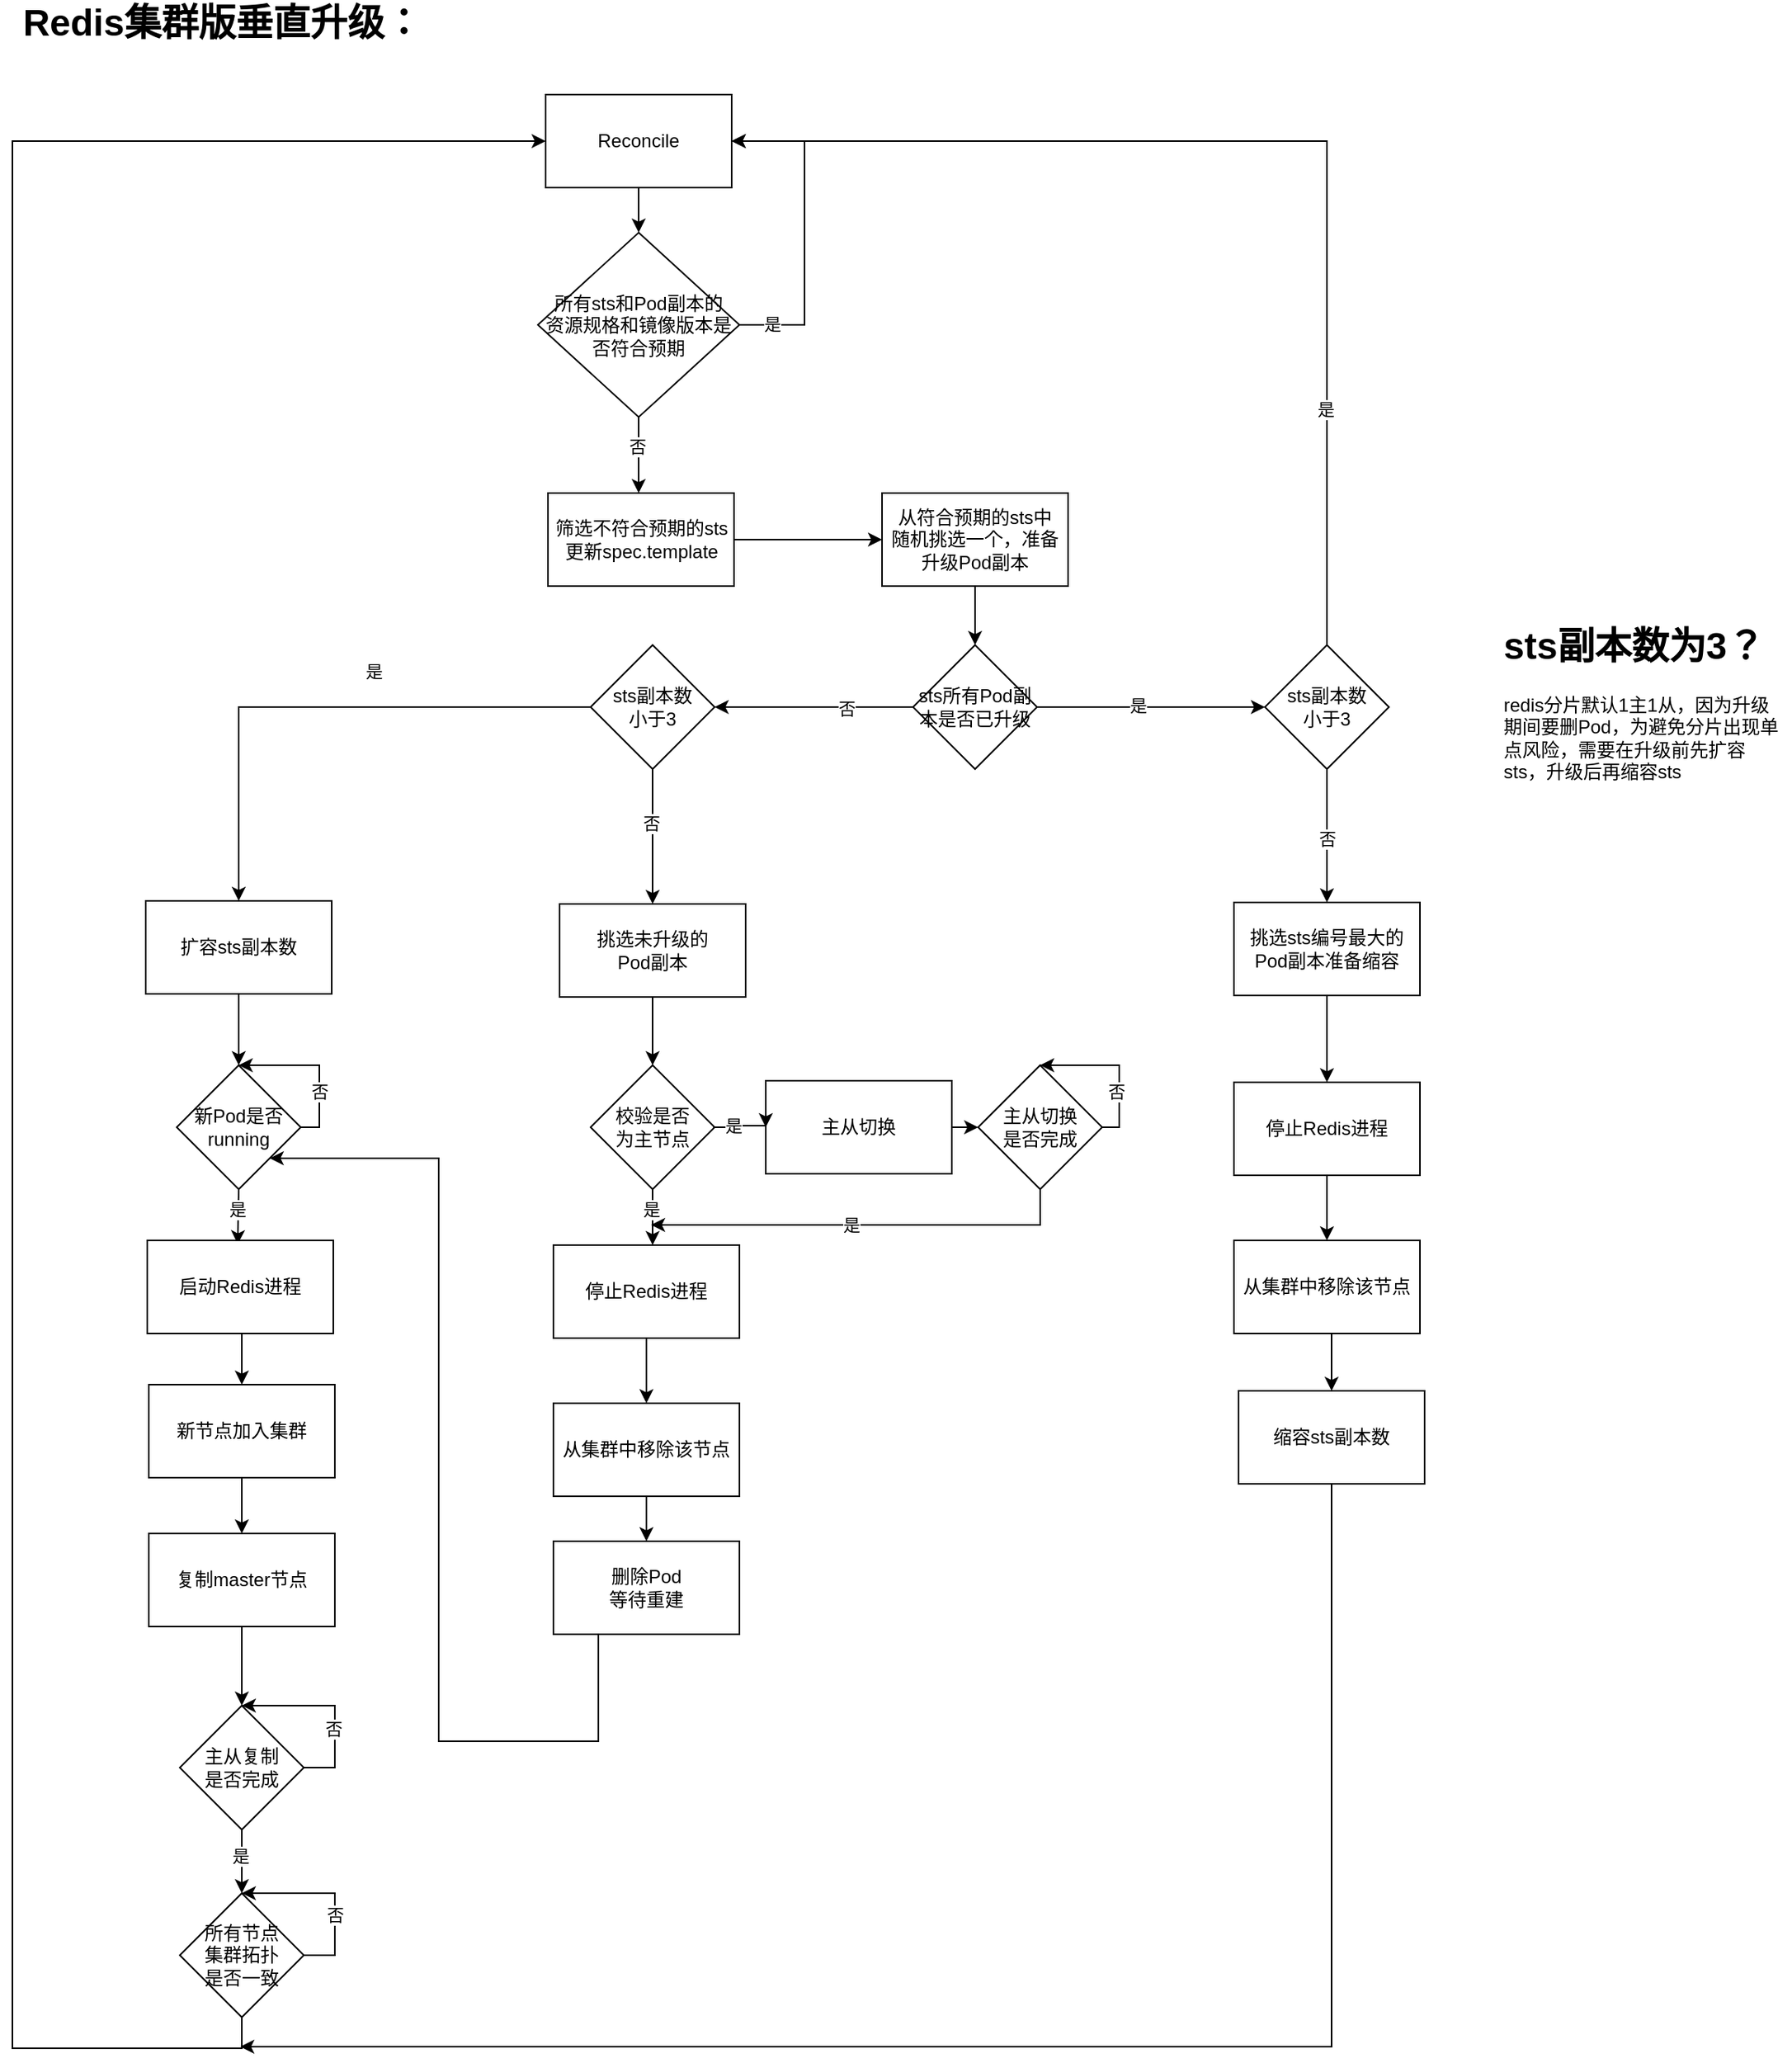 <mxfile version="21.7.5" type="github">
  <diagram id="rYdwiMb5jvszhZctyrXV" name="第 1 页">
    <mxGraphModel dx="2308" dy="1696" grid="0" gridSize="10" guides="1" tooltips="1" connect="1" arrows="1" fold="1" page="0" pageScale="1" pageWidth="1920" pageHeight="1200" math="0" shadow="0">
      <root>
        <mxCell id="0" />
        <mxCell id="1" parent="0" />
        <mxCell id="zc3PDM--odiP0PYMRJm5-90" style="edgeStyle=orthogonalEdgeStyle;rounded=0;orthogonalLoop=1;jettySize=auto;html=1;exitX=0.5;exitY=1;exitDx=0;exitDy=0;" edge="1" parent="1" source="H4AHmsklHaAgQYHNetgv-2" target="zc3PDM--odiP0PYMRJm5-74">
          <mxGeometry relative="1" as="geometry" />
        </mxCell>
        <mxCell id="H4AHmsklHaAgQYHNetgv-2" value="Reconcile" style="rounded=0;whiteSpace=wrap;html=1;" parent="1" vertex="1">
          <mxGeometry x="134" y="-27" width="120" height="60" as="geometry" />
        </mxCell>
        <mxCell id="H4AHmsklHaAgQYHNetgv-16" value="&lt;b style=&quot;font-size: 24px;&quot;&gt;Redis集群版垂直升级：&lt;/b&gt;" style="text;html=1;strokeColor=none;fillColor=none;align=center;verticalAlign=middle;whiteSpace=wrap;rounded=0;fontSize=24;" parent="1" vertex="1">
          <mxGeometry x="-208" y="-88" width="267" height="30" as="geometry" />
        </mxCell>
        <mxCell id="zc3PDM--odiP0PYMRJm5-89" style="edgeStyle=orthogonalEdgeStyle;rounded=0;orthogonalLoop=1;jettySize=auto;html=1;exitX=1;exitY=0.5;exitDx=0;exitDy=0;entryX=0;entryY=0.5;entryDx=0;entryDy=0;" edge="1" parent="1" source="wjV-2MAntqy5bPziTcna-1" target="zc3PDM--odiP0PYMRJm5-86">
          <mxGeometry relative="1" as="geometry" />
        </mxCell>
        <mxCell id="wjV-2MAntqy5bPziTcna-1" value="筛选不符合预期的sts更新spec.template" style="rounded=0;whiteSpace=wrap;html=1;" parent="1" vertex="1">
          <mxGeometry x="135.5" y="230" width="120" height="60" as="geometry" />
        </mxCell>
        <mxCell id="zc3PDM--odiP0PYMRJm5-50" style="edgeStyle=orthogonalEdgeStyle;rounded=0;orthogonalLoop=1;jettySize=auto;html=1;exitX=0;exitY=0.5;exitDx=0;exitDy=0;" edge="1" parent="1" source="zc3PDM--odiP0PYMRJm5-105" target="wjV-2MAntqy5bPziTcna-4">
          <mxGeometry relative="1" as="geometry">
            <mxPoint x="103" y="470" as="sourcePoint" />
            <mxPoint x="104" y="507" as="targetPoint" />
            <Array as="points">
              <mxPoint x="-64" y="368" />
            </Array>
          </mxGeometry>
        </mxCell>
        <mxCell id="zc3PDM--odiP0PYMRJm5-54" value="是" style="edgeLabel;html=1;align=center;verticalAlign=middle;resizable=0;points=[];" vertex="1" connectable="0" parent="zc3PDM--odiP0PYMRJm5-50">
          <mxGeometry x="0.018" y="3" relative="1" as="geometry">
            <mxPoint x="39" y="-26" as="offset" />
          </mxGeometry>
        </mxCell>
        <mxCell id="zc3PDM--odiP0PYMRJm5-102" style="edgeStyle=orthogonalEdgeStyle;rounded=0;orthogonalLoop=1;jettySize=auto;html=1;exitX=0.5;exitY=1;exitDx=0;exitDy=0;entryX=0.5;entryY=0;entryDx=0;entryDy=0;" edge="1" parent="1" source="zc3PDM--odiP0PYMRJm5-105" target="zc3PDM--odiP0PYMRJm5-6">
          <mxGeometry relative="1" as="geometry">
            <mxPoint x="451" y="486" as="sourcePoint" />
            <Array as="points">
              <mxPoint x="203" y="408" />
            </Array>
          </mxGeometry>
        </mxCell>
        <mxCell id="zc3PDM--odiP0PYMRJm5-103" value="否" style="edgeLabel;html=1;align=center;verticalAlign=middle;resizable=0;points=[];" vertex="1" connectable="0" parent="zc3PDM--odiP0PYMRJm5-102">
          <mxGeometry x="-0.211" y="-1" relative="1" as="geometry">
            <mxPoint as="offset" />
          </mxGeometry>
        </mxCell>
        <mxCell id="zc3PDM--odiP0PYMRJm5-49" style="edgeStyle=orthogonalEdgeStyle;rounded=0;orthogonalLoop=1;jettySize=auto;html=1;exitX=0.5;exitY=1;exitDx=0;exitDy=0;entryX=0.5;entryY=0;entryDx=0;entryDy=0;" edge="1" parent="1" source="wjV-2MAntqy5bPziTcna-4" target="wjV-2MAntqy5bPziTcna-6">
          <mxGeometry relative="1" as="geometry" />
        </mxCell>
        <mxCell id="wjV-2MAntqy5bPziTcna-4" value="扩容sts副本数" style="rounded=0;whiteSpace=wrap;html=1;" parent="1" vertex="1">
          <mxGeometry x="-124" y="493" width="120" height="60" as="geometry" />
        </mxCell>
        <mxCell id="zc3PDM--odiP0PYMRJm5-37" style="edgeStyle=orthogonalEdgeStyle;rounded=0;orthogonalLoop=1;jettySize=auto;html=1;exitX=0.5;exitY=1;exitDx=0;exitDy=0;entryX=0.428;entryY=0.04;entryDx=0;entryDy=0;entryPerimeter=0;" edge="1" parent="1" source="wjV-2MAntqy5bPziTcna-6">
          <mxGeometry relative="1" as="geometry">
            <mxPoint x="-57" y="679" as="sourcePoint" />
            <mxPoint x="-64.64" y="714.4" as="targetPoint" />
          </mxGeometry>
        </mxCell>
        <mxCell id="zc3PDM--odiP0PYMRJm5-45" value="是" style="edgeLabel;html=1;align=center;verticalAlign=middle;resizable=0;points=[];" vertex="1" connectable="0" parent="zc3PDM--odiP0PYMRJm5-37">
          <mxGeometry x="-0.509" y="-2" relative="1" as="geometry">
            <mxPoint x="1" y="4" as="offset" />
          </mxGeometry>
        </mxCell>
        <mxCell id="wjV-2MAntqy5bPziTcna-6" value="新Pod是否running" style="rhombus;whiteSpace=wrap;html=1;" parent="1" vertex="1">
          <mxGeometry x="-104" y="599" width="80" height="80" as="geometry" />
        </mxCell>
        <mxCell id="wjV-2MAntqy5bPziTcna-9" style="edgeStyle=orthogonalEdgeStyle;rounded=0;orthogonalLoop=1;jettySize=auto;html=1;exitX=1;exitY=0.5;exitDx=0;exitDy=0;entryX=0.5;entryY=0;entryDx=0;entryDy=0;" parent="1" source="wjV-2MAntqy5bPziTcna-6" target="wjV-2MAntqy5bPziTcna-6" edge="1">
          <mxGeometry relative="1" as="geometry">
            <Array as="points">
              <mxPoint x="-12" y="639" />
              <mxPoint x="-12" y="599" />
            </Array>
          </mxGeometry>
        </mxCell>
        <mxCell id="zc3PDM--odiP0PYMRJm5-44" value="否" style="edgeLabel;html=1;align=center;verticalAlign=middle;resizable=0;points=[];" vertex="1" connectable="0" parent="wjV-2MAntqy5bPziTcna-9">
          <mxGeometry x="-0.329" relative="1" as="geometry">
            <mxPoint as="offset" />
          </mxGeometry>
        </mxCell>
        <mxCell id="zc3PDM--odiP0PYMRJm5-38" style="edgeStyle=orthogonalEdgeStyle;rounded=0;orthogonalLoop=1;jettySize=auto;html=1;exitX=0.5;exitY=1;exitDx=0;exitDy=0;entryX=0.5;entryY=0;entryDx=0;entryDy=0;" edge="1" parent="1" source="wjV-2MAntqy5bPziTcna-10" target="wjV-2MAntqy5bPziTcna-11">
          <mxGeometry relative="1" as="geometry" />
        </mxCell>
        <mxCell id="wjV-2MAntqy5bPziTcna-10" value="启动Redis进程" style="rounded=0;whiteSpace=wrap;html=1;" parent="1" vertex="1">
          <mxGeometry x="-123" y="712" width="120" height="60" as="geometry" />
        </mxCell>
        <mxCell id="zc3PDM--odiP0PYMRJm5-39" style="edgeStyle=orthogonalEdgeStyle;rounded=0;orthogonalLoop=1;jettySize=auto;html=1;exitX=0.5;exitY=1;exitDx=0;exitDy=0;entryX=0.5;entryY=0;entryDx=0;entryDy=0;" edge="1" parent="1" source="wjV-2MAntqy5bPziTcna-11" target="zc3PDM--odiP0PYMRJm5-18">
          <mxGeometry relative="1" as="geometry" />
        </mxCell>
        <mxCell id="wjV-2MAntqy5bPziTcna-11" value="新节点加入集群" style="rounded=0;whiteSpace=wrap;html=1;" parent="1" vertex="1">
          <mxGeometry x="-122" y="805" width="120" height="60" as="geometry" />
        </mxCell>
        <mxCell id="zc3PDM--odiP0PYMRJm5-56" style="edgeStyle=orthogonalEdgeStyle;rounded=0;orthogonalLoop=1;jettySize=auto;html=1;exitX=0.5;exitY=1;exitDx=0;exitDy=0;entryX=0.5;entryY=0;entryDx=0;entryDy=0;" edge="1" parent="1" source="zc3PDM--odiP0PYMRJm5-97" target="zc3PDM--odiP0PYMRJm5-2">
          <mxGeometry relative="1" as="geometry">
            <mxPoint x="637" y="526.0" as="sourcePoint" />
          </mxGeometry>
        </mxCell>
        <mxCell id="zc3PDM--odiP0PYMRJm5-63" value="否" style="edgeLabel;html=1;align=center;verticalAlign=middle;resizable=0;points=[];" vertex="1" connectable="0" parent="zc3PDM--odiP0PYMRJm5-56">
          <mxGeometry x="-0.514" y="2" relative="1" as="geometry">
            <mxPoint x="-2" y="24" as="offset" />
          </mxGeometry>
        </mxCell>
        <mxCell id="zc3PDM--odiP0PYMRJm5-57" style="edgeStyle=orthogonalEdgeStyle;rounded=0;orthogonalLoop=1;jettySize=auto;html=1;exitX=0.5;exitY=1;exitDx=0;exitDy=0;entryX=0.5;entryY=0;entryDx=0;entryDy=0;" edge="1" parent="1" source="zc3PDM--odiP0PYMRJm5-2" target="zc3PDM--odiP0PYMRJm5-3">
          <mxGeometry relative="1" as="geometry" />
        </mxCell>
        <mxCell id="zc3PDM--odiP0PYMRJm5-2" value="挑选sts编号最大的Pod副本准备缩容" style="rounded=0;whiteSpace=wrap;html=1;" vertex="1" parent="1">
          <mxGeometry x="578" y="494" width="120" height="60" as="geometry" />
        </mxCell>
        <mxCell id="zc3PDM--odiP0PYMRJm5-58" style="edgeStyle=orthogonalEdgeStyle;rounded=0;orthogonalLoop=1;jettySize=auto;html=1;exitX=0.5;exitY=1;exitDx=0;exitDy=0;" edge="1" parent="1" source="zc3PDM--odiP0PYMRJm5-3" target="zc3PDM--odiP0PYMRJm5-4">
          <mxGeometry relative="1" as="geometry" />
        </mxCell>
        <mxCell id="zc3PDM--odiP0PYMRJm5-3" value="停止Redis进程" style="rounded=0;whiteSpace=wrap;html=1;" vertex="1" parent="1">
          <mxGeometry x="578" y="610" width="120" height="60" as="geometry" />
        </mxCell>
        <mxCell id="zc3PDM--odiP0PYMRJm5-59" style="edgeStyle=orthogonalEdgeStyle;rounded=0;orthogonalLoop=1;jettySize=auto;html=1;exitX=0.5;exitY=1;exitDx=0;exitDy=0;entryX=0.5;entryY=0;entryDx=0;entryDy=0;" edge="1" parent="1" source="zc3PDM--odiP0PYMRJm5-4" target="zc3PDM--odiP0PYMRJm5-5">
          <mxGeometry relative="1" as="geometry" />
        </mxCell>
        <mxCell id="zc3PDM--odiP0PYMRJm5-4" value="从集群中移除该节点" style="rounded=0;whiteSpace=wrap;html=1;" vertex="1" parent="1">
          <mxGeometry x="578" y="712" width="120" height="60" as="geometry" />
        </mxCell>
        <mxCell id="zc3PDM--odiP0PYMRJm5-73" style="edgeStyle=orthogonalEdgeStyle;rounded=0;orthogonalLoop=1;jettySize=auto;html=1;exitX=0.5;exitY=1;exitDx=0;exitDy=0;" edge="1" parent="1" source="zc3PDM--odiP0PYMRJm5-5">
          <mxGeometry relative="1" as="geometry">
            <mxPoint x="-63" y="1232" as="targetPoint" />
            <Array as="points">
              <mxPoint x="641" y="1232" />
            </Array>
          </mxGeometry>
        </mxCell>
        <mxCell id="zc3PDM--odiP0PYMRJm5-5" value="缩容sts副本数" style="rounded=0;whiteSpace=wrap;html=1;" vertex="1" parent="1">
          <mxGeometry x="581" y="809" width="120" height="60" as="geometry" />
        </mxCell>
        <mxCell id="zc3PDM--odiP0PYMRJm5-62" style="edgeStyle=orthogonalEdgeStyle;rounded=0;orthogonalLoop=1;jettySize=auto;html=1;exitX=0.5;exitY=1;exitDx=0;exitDy=0;entryX=0.5;entryY=0;entryDx=0;entryDy=0;" edge="1" parent="1" source="zc3PDM--odiP0PYMRJm5-6" target="zc3PDM--odiP0PYMRJm5-30">
          <mxGeometry relative="1" as="geometry" />
        </mxCell>
        <mxCell id="zc3PDM--odiP0PYMRJm5-6" value="挑选未升级的&lt;br&gt;Pod副本" style="rounded=0;whiteSpace=wrap;html=1;" vertex="1" parent="1">
          <mxGeometry x="143" y="495" width="120" height="60" as="geometry" />
        </mxCell>
        <mxCell id="zc3PDM--odiP0PYMRJm5-65" style="edgeStyle=orthogonalEdgeStyle;rounded=0;orthogonalLoop=1;jettySize=auto;html=1;exitX=1;exitY=0.5;exitDx=0;exitDy=0;entryX=0;entryY=0.5;entryDx=0;entryDy=0;" edge="1" parent="1" source="zc3PDM--odiP0PYMRJm5-8" target="zc3PDM--odiP0PYMRJm5-32">
          <mxGeometry relative="1" as="geometry" />
        </mxCell>
        <mxCell id="zc3PDM--odiP0PYMRJm5-8" value="主从切换" style="rounded=0;whiteSpace=wrap;html=1;" vertex="1" parent="1">
          <mxGeometry x="276" y="609" width="120" height="60" as="geometry" />
        </mxCell>
        <mxCell id="zc3PDM--odiP0PYMRJm5-71" style="edgeStyle=orthogonalEdgeStyle;rounded=0;orthogonalLoop=1;jettySize=auto;html=1;exitX=0.5;exitY=1;exitDx=0;exitDy=0;entryX=0.5;entryY=0;entryDx=0;entryDy=0;" edge="1" parent="1" source="zc3PDM--odiP0PYMRJm5-10" target="zc3PDM--odiP0PYMRJm5-11">
          <mxGeometry relative="1" as="geometry" />
        </mxCell>
        <mxCell id="zc3PDM--odiP0PYMRJm5-10" value="停止Redis进程" style="rounded=0;whiteSpace=wrap;html=1;" vertex="1" parent="1">
          <mxGeometry x="139" y="715" width="120" height="60" as="geometry" />
        </mxCell>
        <mxCell id="zc3PDM--odiP0PYMRJm5-72" style="edgeStyle=orthogonalEdgeStyle;rounded=0;orthogonalLoop=1;jettySize=auto;html=1;exitX=0.5;exitY=1;exitDx=0;exitDy=0;entryX=0.5;entryY=0;entryDx=0;entryDy=0;" edge="1" parent="1" source="zc3PDM--odiP0PYMRJm5-11" target="zc3PDM--odiP0PYMRJm5-12">
          <mxGeometry relative="1" as="geometry" />
        </mxCell>
        <mxCell id="zc3PDM--odiP0PYMRJm5-11" value="从集群中移除该节点" style="rounded=0;whiteSpace=wrap;html=1;" vertex="1" parent="1">
          <mxGeometry x="139" y="817" width="120" height="60" as="geometry" />
        </mxCell>
        <mxCell id="zc3PDM--odiP0PYMRJm5-108" style="edgeStyle=orthogonalEdgeStyle;rounded=0;orthogonalLoop=1;jettySize=auto;html=1;exitX=0.5;exitY=1;exitDx=0;exitDy=0;entryX=1;entryY=1;entryDx=0;entryDy=0;" edge="1" parent="1" source="zc3PDM--odiP0PYMRJm5-12" target="wjV-2MAntqy5bPziTcna-6">
          <mxGeometry relative="1" as="geometry">
            <Array as="points">
              <mxPoint x="168" y="1035" />
              <mxPoint x="65" y="1035" />
              <mxPoint x="65" y="659" />
            </Array>
          </mxGeometry>
        </mxCell>
        <mxCell id="zc3PDM--odiP0PYMRJm5-12" value="删除Pod&lt;br&gt;等待重建" style="rounded=0;whiteSpace=wrap;html=1;" vertex="1" parent="1">
          <mxGeometry x="139" y="906" width="120" height="60" as="geometry" />
        </mxCell>
        <mxCell id="zc3PDM--odiP0PYMRJm5-40" style="edgeStyle=orthogonalEdgeStyle;rounded=0;orthogonalLoop=1;jettySize=auto;html=1;exitX=0.5;exitY=1;exitDx=0;exitDy=0;entryX=0.5;entryY=0;entryDx=0;entryDy=0;" edge="1" parent="1" source="zc3PDM--odiP0PYMRJm5-18" target="zc3PDM--odiP0PYMRJm5-27">
          <mxGeometry relative="1" as="geometry" />
        </mxCell>
        <mxCell id="zc3PDM--odiP0PYMRJm5-18" value="复制master节点" style="rounded=0;whiteSpace=wrap;html=1;" vertex="1" parent="1">
          <mxGeometry x="-122" y="901" width="120" height="60" as="geometry" />
        </mxCell>
        <mxCell id="zc3PDM--odiP0PYMRJm5-41" style="edgeStyle=orthogonalEdgeStyle;rounded=0;orthogonalLoop=1;jettySize=auto;html=1;exitX=0.5;exitY=1;exitDx=0;exitDy=0;entryX=0.5;entryY=0;entryDx=0;entryDy=0;" edge="1" parent="1" source="zc3PDM--odiP0PYMRJm5-27" target="zc3PDM--odiP0PYMRJm5-34">
          <mxGeometry relative="1" as="geometry" />
        </mxCell>
        <mxCell id="zc3PDM--odiP0PYMRJm5-43" value="是" style="edgeLabel;html=1;align=center;verticalAlign=middle;resizable=0;points=[];" vertex="1" connectable="0" parent="zc3PDM--odiP0PYMRJm5-41">
          <mxGeometry x="-0.488" y="-1" relative="1" as="geometry">
            <mxPoint y="6" as="offset" />
          </mxGeometry>
        </mxCell>
        <mxCell id="zc3PDM--odiP0PYMRJm5-27" value="主从复制&lt;br&gt;是否完成" style="rhombus;whiteSpace=wrap;html=1;" vertex="1" parent="1">
          <mxGeometry x="-102" y="1012" width="80" height="80" as="geometry" />
        </mxCell>
        <mxCell id="zc3PDM--odiP0PYMRJm5-28" style="edgeStyle=orthogonalEdgeStyle;rounded=0;orthogonalLoop=1;jettySize=auto;html=1;exitX=1;exitY=0.5;exitDx=0;exitDy=0;entryX=0.5;entryY=0;entryDx=0;entryDy=0;" edge="1" parent="1" source="zc3PDM--odiP0PYMRJm5-27" target="zc3PDM--odiP0PYMRJm5-27">
          <mxGeometry relative="1" as="geometry">
            <Array as="points">
              <mxPoint x="-2" y="1052" />
              <mxPoint x="-2" y="1012" />
            </Array>
          </mxGeometry>
        </mxCell>
        <mxCell id="zc3PDM--odiP0PYMRJm5-42" value="否" style="edgeLabel;html=1;align=center;verticalAlign=middle;resizable=0;points=[];" vertex="1" connectable="0" parent="zc3PDM--odiP0PYMRJm5-28">
          <mxGeometry x="-0.237" y="1" relative="1" as="geometry">
            <mxPoint y="1" as="offset" />
          </mxGeometry>
        </mxCell>
        <mxCell id="zc3PDM--odiP0PYMRJm5-67" style="edgeStyle=orthogonalEdgeStyle;rounded=0;orthogonalLoop=1;jettySize=auto;html=1;exitX=0.5;exitY=1;exitDx=0;exitDy=0;" edge="1" parent="1" source="zc3PDM--odiP0PYMRJm5-30" target="zc3PDM--odiP0PYMRJm5-10">
          <mxGeometry relative="1" as="geometry">
            <Array as="points">
              <mxPoint x="203" y="707" />
              <mxPoint x="203" y="707" />
            </Array>
          </mxGeometry>
        </mxCell>
        <mxCell id="zc3PDM--odiP0PYMRJm5-68" value="是" style="edgeLabel;html=1;align=center;verticalAlign=middle;resizable=0;points=[];" vertex="1" connectable="0" parent="zc3PDM--odiP0PYMRJm5-67">
          <mxGeometry x="-0.075" y="-3" relative="1" as="geometry">
            <mxPoint x="2" y="-4" as="offset" />
          </mxGeometry>
        </mxCell>
        <mxCell id="zc3PDM--odiP0PYMRJm5-30" value="校验是否&lt;br&gt;为主节点" style="rhombus;whiteSpace=wrap;html=1;" vertex="1" parent="1">
          <mxGeometry x="163" y="599" width="80" height="80" as="geometry" />
        </mxCell>
        <mxCell id="zc3PDM--odiP0PYMRJm5-31" style="edgeStyle=orthogonalEdgeStyle;rounded=0;orthogonalLoop=1;jettySize=auto;html=1;exitX=1;exitY=0.5;exitDx=0;exitDy=0;entryX=0;entryY=0.5;entryDx=0;entryDy=0;" edge="1" parent="1" target="zc3PDM--odiP0PYMRJm5-8">
          <mxGeometry relative="1" as="geometry">
            <Array as="points">
              <mxPoint x="251" y="639" />
              <mxPoint x="261" y="638" />
            </Array>
            <mxPoint x="242" y="639" as="sourcePoint" />
          </mxGeometry>
        </mxCell>
        <mxCell id="zc3PDM--odiP0PYMRJm5-64" value="是" style="edgeLabel;html=1;align=center;verticalAlign=middle;resizable=0;points=[];" vertex="1" connectable="0" parent="zc3PDM--odiP0PYMRJm5-31">
          <mxGeometry x="0.013" y="-2" relative="1" as="geometry">
            <mxPoint x="-4" y="-2" as="offset" />
          </mxGeometry>
        </mxCell>
        <mxCell id="zc3PDM--odiP0PYMRJm5-69" style="edgeStyle=orthogonalEdgeStyle;rounded=0;orthogonalLoop=1;jettySize=auto;html=1;exitX=0.5;exitY=1;exitDx=0;exitDy=0;" edge="1" parent="1" source="zc3PDM--odiP0PYMRJm5-32">
          <mxGeometry relative="1" as="geometry">
            <mxPoint x="202" y="702" as="targetPoint" />
            <mxPoint x="532" y="675" as="sourcePoint" />
            <Array as="points">
              <mxPoint x="453" y="702" />
            </Array>
          </mxGeometry>
        </mxCell>
        <mxCell id="zc3PDM--odiP0PYMRJm5-91" value="是" style="edgeLabel;html=1;align=center;verticalAlign=middle;resizable=0;points=[];" vertex="1" connectable="0" parent="zc3PDM--odiP0PYMRJm5-69">
          <mxGeometry x="0.062" y="2" relative="1" as="geometry">
            <mxPoint y="-2" as="offset" />
          </mxGeometry>
        </mxCell>
        <mxCell id="zc3PDM--odiP0PYMRJm5-32" value="主从切换&lt;br&gt;是否完成" style="rhombus;whiteSpace=wrap;html=1;" vertex="1" parent="1">
          <mxGeometry x="413" y="599" width="80" height="80" as="geometry" />
        </mxCell>
        <mxCell id="zc3PDM--odiP0PYMRJm5-33" style="edgeStyle=orthogonalEdgeStyle;rounded=0;orthogonalLoop=1;jettySize=auto;html=1;exitX=1;exitY=0.5;exitDx=0;exitDy=0;entryX=0.5;entryY=0;entryDx=0;entryDy=0;" edge="1" parent="1" source="zc3PDM--odiP0PYMRJm5-32" target="zc3PDM--odiP0PYMRJm5-32">
          <mxGeometry relative="1" as="geometry">
            <Array as="points">
              <mxPoint x="504" y="639" />
              <mxPoint x="504" y="599" />
            </Array>
          </mxGeometry>
        </mxCell>
        <mxCell id="zc3PDM--odiP0PYMRJm5-66" value="否" style="edgeLabel;html=1;align=center;verticalAlign=middle;resizable=0;points=[];" vertex="1" connectable="0" parent="zc3PDM--odiP0PYMRJm5-33">
          <mxGeometry x="-0.308" y="-2" relative="1" as="geometry">
            <mxPoint x="-4" y="1" as="offset" />
          </mxGeometry>
        </mxCell>
        <mxCell id="zc3PDM--odiP0PYMRJm5-48" style="edgeStyle=orthogonalEdgeStyle;rounded=0;orthogonalLoop=1;jettySize=auto;html=1;exitX=0.5;exitY=1;exitDx=0;exitDy=0;entryX=0;entryY=0.5;entryDx=0;entryDy=0;" edge="1" parent="1" source="zc3PDM--odiP0PYMRJm5-34" target="H4AHmsklHaAgQYHNetgv-2">
          <mxGeometry relative="1" as="geometry">
            <mxPoint x="580" y="1304" as="targetPoint" />
            <Array as="points">
              <mxPoint x="-62" y="1233" />
              <mxPoint x="-210" y="1233" />
              <mxPoint x="-210" y="3" />
            </Array>
          </mxGeometry>
        </mxCell>
        <mxCell id="zc3PDM--odiP0PYMRJm5-34" value="所有节点&lt;br&gt;集群拓扑&lt;br&gt;是否一致" style="rhombus;whiteSpace=wrap;html=1;" vertex="1" parent="1">
          <mxGeometry x="-102" y="1133" width="80" height="80" as="geometry" />
        </mxCell>
        <mxCell id="zc3PDM--odiP0PYMRJm5-35" style="edgeStyle=orthogonalEdgeStyle;rounded=0;orthogonalLoop=1;jettySize=auto;html=1;exitX=1;exitY=0.5;exitDx=0;exitDy=0;entryX=0.5;entryY=0;entryDx=0;entryDy=0;" edge="1" parent="1" source="zc3PDM--odiP0PYMRJm5-34" target="zc3PDM--odiP0PYMRJm5-34">
          <mxGeometry relative="1" as="geometry">
            <Array as="points">
              <mxPoint x="-2" y="1173" />
              <mxPoint x="-2" y="1133" />
            </Array>
          </mxGeometry>
        </mxCell>
        <mxCell id="zc3PDM--odiP0PYMRJm5-46" value="否" style="edgeLabel;html=1;align=center;verticalAlign=middle;resizable=0;points=[];" vertex="1" connectable="0" parent="zc3PDM--odiP0PYMRJm5-35">
          <mxGeometry x="-0.242" relative="1" as="geometry">
            <mxPoint y="-1" as="offset" />
          </mxGeometry>
        </mxCell>
        <mxCell id="zc3PDM--odiP0PYMRJm5-109" style="edgeStyle=orthogonalEdgeStyle;rounded=0;orthogonalLoop=1;jettySize=auto;html=1;exitX=0.5;exitY=1;exitDx=0;exitDy=0;" edge="1" parent="1" source="zc3PDM--odiP0PYMRJm5-74" target="wjV-2MAntqy5bPziTcna-1">
          <mxGeometry relative="1" as="geometry">
            <Array as="points">
              <mxPoint x="194" y="216" />
              <mxPoint x="194" y="216" />
            </Array>
          </mxGeometry>
        </mxCell>
        <mxCell id="zc3PDM--odiP0PYMRJm5-110" value="否" style="edgeLabel;html=1;align=center;verticalAlign=middle;resizable=0;points=[];" vertex="1" connectable="0" parent="zc3PDM--odiP0PYMRJm5-109">
          <mxGeometry x="-0.225" y="-1" relative="1" as="geometry">
            <mxPoint as="offset" />
          </mxGeometry>
        </mxCell>
        <mxCell id="zc3PDM--odiP0PYMRJm5-74" value="所有sts和Pod副本的&lt;br&gt;资源规格和镜像版本是否符合预期" style="rhombus;whiteSpace=wrap;html=1;" vertex="1" parent="1">
          <mxGeometry x="129" y="62" width="130" height="119" as="geometry" />
        </mxCell>
        <mxCell id="zc3PDM--odiP0PYMRJm5-75" style="edgeStyle=orthogonalEdgeStyle;rounded=0;orthogonalLoop=1;jettySize=auto;html=1;exitX=1;exitY=0.5;exitDx=0;exitDy=0;entryX=1;entryY=0.5;entryDx=0;entryDy=0;" edge="1" parent="1" source="zc3PDM--odiP0PYMRJm5-74" target="H4AHmsklHaAgQYHNetgv-2">
          <mxGeometry relative="1" as="geometry">
            <Array as="points">
              <mxPoint x="301" y="122" />
              <mxPoint x="301" y="3" />
            </Array>
            <mxPoint x="696.12" y="146.64" as="targetPoint" />
          </mxGeometry>
        </mxCell>
        <mxCell id="zc3PDM--odiP0PYMRJm5-84" value="是" style="edgeLabel;html=1;align=center;verticalAlign=middle;resizable=0;points=[];" vertex="1" connectable="0" parent="zc3PDM--odiP0PYMRJm5-75">
          <mxGeometry x="-0.659" y="-1" relative="1" as="geometry">
            <mxPoint x="-15" y="-2" as="offset" />
          </mxGeometry>
        </mxCell>
        <mxCell id="zc3PDM--odiP0PYMRJm5-104" style="edgeStyle=orthogonalEdgeStyle;rounded=0;orthogonalLoop=1;jettySize=auto;html=1;exitX=0.5;exitY=1;exitDx=0;exitDy=0;entryX=0.5;entryY=0;entryDx=0;entryDy=0;" edge="1" parent="1" source="zc3PDM--odiP0PYMRJm5-86" target="zc3PDM--odiP0PYMRJm5-92">
          <mxGeometry relative="1" as="geometry" />
        </mxCell>
        <mxCell id="zc3PDM--odiP0PYMRJm5-86" value="从符合预期的sts中&lt;br&gt;随机挑选一个，准备升级Pod副本" style="rounded=0;whiteSpace=wrap;html=1;" vertex="1" parent="1">
          <mxGeometry x="351" y="230" width="120" height="60" as="geometry" />
        </mxCell>
        <mxCell id="zc3PDM--odiP0PYMRJm5-95" style="edgeStyle=orthogonalEdgeStyle;rounded=0;orthogonalLoop=1;jettySize=auto;html=1;exitX=0;exitY=0.5;exitDx=0;exitDy=0;entryX=1;entryY=0.5;entryDx=0;entryDy=0;" edge="1" parent="1" source="zc3PDM--odiP0PYMRJm5-92" target="zc3PDM--odiP0PYMRJm5-105">
          <mxGeometry relative="1" as="geometry">
            <mxPoint x="411" y="446" as="targetPoint" />
          </mxGeometry>
        </mxCell>
        <mxCell id="zc3PDM--odiP0PYMRJm5-96" value="否" style="edgeLabel;html=1;align=center;verticalAlign=middle;resizable=0;points=[];" vertex="1" connectable="0" parent="zc3PDM--odiP0PYMRJm5-95">
          <mxGeometry x="-0.35" y="1" relative="1" as="geometry">
            <mxPoint x="-2" as="offset" />
          </mxGeometry>
        </mxCell>
        <mxCell id="zc3PDM--odiP0PYMRJm5-98" style="edgeStyle=orthogonalEdgeStyle;rounded=0;orthogonalLoop=1;jettySize=auto;html=1;exitX=1;exitY=0.5;exitDx=0;exitDy=0;entryX=0;entryY=0.5;entryDx=0;entryDy=0;" edge="1" parent="1" source="zc3PDM--odiP0PYMRJm5-92" target="zc3PDM--odiP0PYMRJm5-97">
          <mxGeometry relative="1" as="geometry" />
        </mxCell>
        <mxCell id="zc3PDM--odiP0PYMRJm5-99" value="是" style="edgeLabel;html=1;align=center;verticalAlign=middle;resizable=0;points=[];" vertex="1" connectable="0" parent="zc3PDM--odiP0PYMRJm5-98">
          <mxGeometry x="-0.117" y="1" relative="1" as="geometry">
            <mxPoint as="offset" />
          </mxGeometry>
        </mxCell>
        <mxCell id="zc3PDM--odiP0PYMRJm5-92" value="sts所有Pod副本是否已升级" style="rhombus;whiteSpace=wrap;html=1;" vertex="1" parent="1">
          <mxGeometry x="371" y="328" width="80" height="80" as="geometry" />
        </mxCell>
        <mxCell id="zc3PDM--odiP0PYMRJm5-100" style="edgeStyle=orthogonalEdgeStyle;rounded=0;orthogonalLoop=1;jettySize=auto;html=1;exitX=0.5;exitY=0;exitDx=0;exitDy=0;entryX=1;entryY=0.5;entryDx=0;entryDy=0;" edge="1" parent="1" source="zc3PDM--odiP0PYMRJm5-97" target="H4AHmsklHaAgQYHNetgv-2">
          <mxGeometry relative="1" as="geometry">
            <Array as="points">
              <mxPoint x="638" y="3" />
            </Array>
          </mxGeometry>
        </mxCell>
        <mxCell id="zc3PDM--odiP0PYMRJm5-101" value="是" style="edgeLabel;html=1;align=center;verticalAlign=middle;resizable=0;points=[];" vertex="1" connectable="0" parent="zc3PDM--odiP0PYMRJm5-100">
          <mxGeometry x="-0.164" y="-1" relative="1" as="geometry">
            <mxPoint x="-2" y="144" as="offset" />
          </mxGeometry>
        </mxCell>
        <mxCell id="zc3PDM--odiP0PYMRJm5-97" value="sts副本数&lt;br&gt;小于3" style="rhombus;whiteSpace=wrap;html=1;" vertex="1" parent="1">
          <mxGeometry x="598" y="328" width="80" height="80" as="geometry" />
        </mxCell>
        <mxCell id="zc3PDM--odiP0PYMRJm5-105" value="sts副本数&lt;br&gt;小于3" style="rhombus;whiteSpace=wrap;html=1;" vertex="1" parent="1">
          <mxGeometry x="163" y="328" width="80" height="80" as="geometry" />
        </mxCell>
        <mxCell id="zc3PDM--odiP0PYMRJm5-112" value="&lt;h1&gt;sts副本数为3？&lt;/h1&gt;&lt;p&gt;redis分片默认1主1从，因为升级期间要删Pod，为避免分片出现单点风险，需要在升级前先扩容sts，升级后再缩容sts&lt;br&gt;&lt;/p&gt;" style="text;html=1;strokeColor=none;fillColor=none;spacing=5;spacingTop=-20;whiteSpace=wrap;overflow=hidden;rounded=0;" vertex="1" parent="1">
          <mxGeometry x="747" y="309" width="190" height="108" as="geometry" />
        </mxCell>
      </root>
    </mxGraphModel>
  </diagram>
</mxfile>
